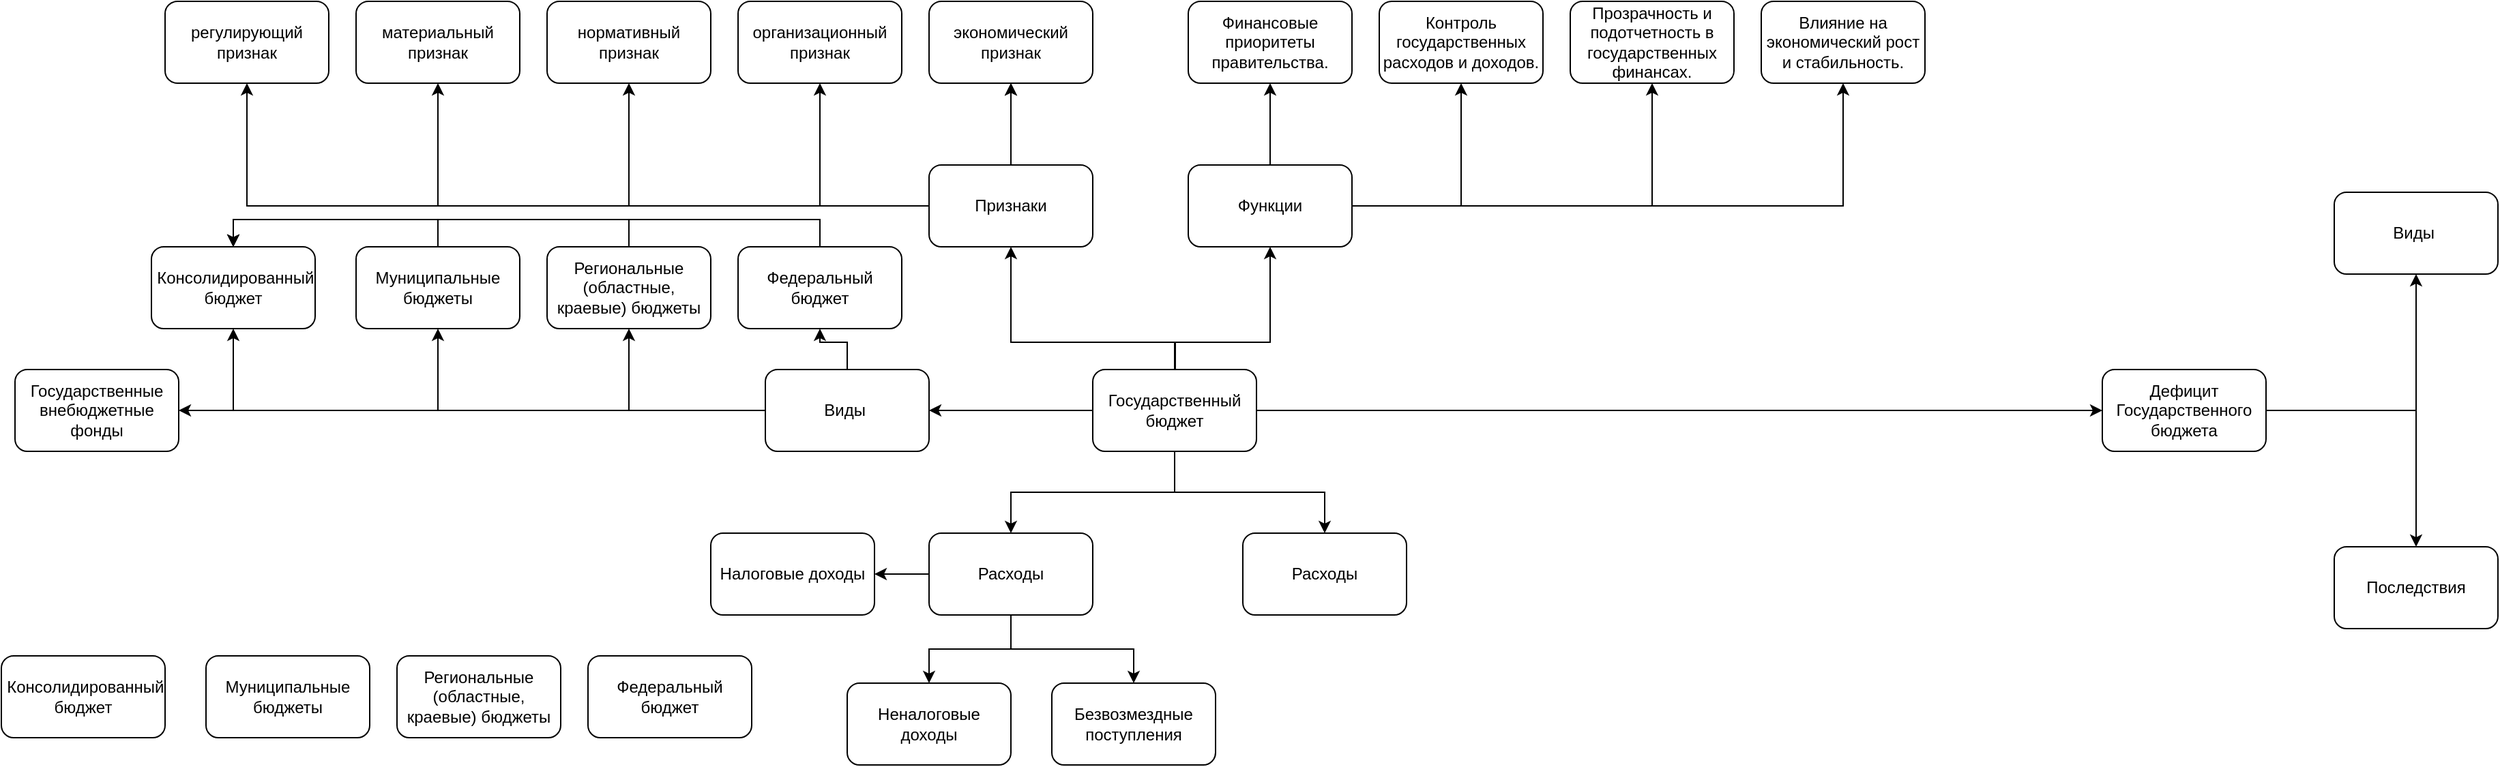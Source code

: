 <mxfile version="22.1.2" type="device" pages="2">
  <diagram name="Страница — 1" id="z-o_dpETZjHSUuHraW43">
    <mxGraphModel dx="1863" dy="1775" grid="1" gridSize="10" guides="1" tooltips="1" connect="1" arrows="1" fold="1" page="1" pageScale="1" pageWidth="827" pageHeight="1169" math="0" shadow="0">
      <root>
        <mxCell id="0" />
        <mxCell id="1" parent="0" />
        <mxCell id="DQZZiixQTLuT5hJCafT9-3" value="" style="edgeStyle=orthogonalEdgeStyle;rounded=0;orthogonalLoop=1;jettySize=auto;html=1;entryX=0.5;entryY=1;entryDx=0;entryDy=0;exitX=0.504;exitY=0.039;exitDx=0;exitDy=0;exitPerimeter=0;" parent="1" source="DQZZiixQTLuT5hJCafT9-1" target="DQZZiixQTLuT5hJCafT9-2" edge="1">
          <mxGeometry relative="1" as="geometry">
            <Array as="points">
              <mxPoint x="151" y="180" />
              <mxPoint x="30" y="180" />
            </Array>
          </mxGeometry>
        </mxCell>
        <mxCell id="DQZZiixQTLuT5hJCafT9-5" value="" style="edgeStyle=orthogonalEdgeStyle;rounded=0;orthogonalLoop=1;jettySize=auto;html=1;exitX=0.5;exitY=0;exitDx=0;exitDy=0;entryX=0.5;entryY=1;entryDx=0;entryDy=0;" parent="1" source="DQZZiixQTLuT5hJCafT9-1" target="DQZZiixQTLuT5hJCafT9-4" edge="1">
          <mxGeometry relative="1" as="geometry">
            <Array as="points">
              <mxPoint x="150" y="180" />
              <mxPoint x="220" y="180" />
            </Array>
          </mxGeometry>
        </mxCell>
        <mxCell id="DQZZiixQTLuT5hJCafT9-12" style="edgeStyle=orthogonalEdgeStyle;rounded=0;orthogonalLoop=1;jettySize=auto;html=1;entryX=0;entryY=0.5;entryDx=0;entryDy=0;" parent="1" source="DQZZiixQTLuT5hJCafT9-1" target="DQZZiixQTLuT5hJCafT9-9" edge="1">
          <mxGeometry relative="1" as="geometry" />
        </mxCell>
        <mxCell id="DQZZiixQTLuT5hJCafT9-16" style="edgeStyle=orthogonalEdgeStyle;rounded=0;orthogonalLoop=1;jettySize=auto;html=1;entryX=1;entryY=0.5;entryDx=0;entryDy=0;" parent="1" source="DQZZiixQTLuT5hJCafT9-1" target="DQZZiixQTLuT5hJCafT9-15" edge="1">
          <mxGeometry relative="1" as="geometry" />
        </mxCell>
        <mxCell id="DQZZiixQTLuT5hJCafT9-17" style="edgeStyle=orthogonalEdgeStyle;rounded=0;orthogonalLoop=1;jettySize=auto;html=1;" parent="1" source="DQZZiixQTLuT5hJCafT9-1" target="DQZZiixQTLuT5hJCafT9-6" edge="1">
          <mxGeometry relative="1" as="geometry" />
        </mxCell>
        <mxCell id="DQZZiixQTLuT5hJCafT9-18" style="edgeStyle=orthogonalEdgeStyle;rounded=0;orthogonalLoop=1;jettySize=auto;html=1;" parent="1" source="DQZZiixQTLuT5hJCafT9-1" target="DQZZiixQTLuT5hJCafT9-7" edge="1">
          <mxGeometry relative="1" as="geometry" />
        </mxCell>
        <mxCell id="DQZZiixQTLuT5hJCafT9-1" value="Государственный бюджет" style="rounded=1;whiteSpace=wrap;html=1;" parent="1" vertex="1">
          <mxGeometry x="90" y="200" width="120" height="60" as="geometry" />
        </mxCell>
        <mxCell id="DQZZiixQTLuT5hJCafT9-34" value="" style="edgeStyle=orthogonalEdgeStyle;rounded=0;orthogonalLoop=1;jettySize=auto;html=1;" parent="1" source="DQZZiixQTLuT5hJCafT9-2" target="DQZZiixQTLuT5hJCafT9-32" edge="1">
          <mxGeometry relative="1" as="geometry" />
        </mxCell>
        <mxCell id="DQZZiixQTLuT5hJCafT9-35" value="" style="edgeStyle=orthogonalEdgeStyle;rounded=0;orthogonalLoop=1;jettySize=auto;html=1;" parent="1" source="DQZZiixQTLuT5hJCafT9-2" target="DQZZiixQTLuT5hJCafT9-32" edge="1">
          <mxGeometry relative="1" as="geometry" />
        </mxCell>
        <mxCell id="DQZZiixQTLuT5hJCafT9-36" style="edgeStyle=orthogonalEdgeStyle;rounded=0;orthogonalLoop=1;jettySize=auto;html=1;entryX=0.5;entryY=1;entryDx=0;entryDy=0;" parent="1" source="DQZZiixQTLuT5hJCafT9-2" target="DQZZiixQTLuT5hJCafT9-31" edge="1">
          <mxGeometry relative="1" as="geometry" />
        </mxCell>
        <mxCell id="DQZZiixQTLuT5hJCafT9-37" style="edgeStyle=orthogonalEdgeStyle;rounded=0;orthogonalLoop=1;jettySize=auto;html=1;" parent="1" source="DQZZiixQTLuT5hJCafT9-2" target="DQZZiixQTLuT5hJCafT9-30" edge="1">
          <mxGeometry relative="1" as="geometry" />
        </mxCell>
        <mxCell id="DQZZiixQTLuT5hJCafT9-38" style="edgeStyle=orthogonalEdgeStyle;rounded=0;orthogonalLoop=1;jettySize=auto;html=1;entryX=0.5;entryY=1;entryDx=0;entryDy=0;" parent="1" source="DQZZiixQTLuT5hJCafT9-2" target="DQZZiixQTLuT5hJCafT9-29" edge="1">
          <mxGeometry relative="1" as="geometry" />
        </mxCell>
        <mxCell id="DQZZiixQTLuT5hJCafT9-39" style="edgeStyle=orthogonalEdgeStyle;rounded=0;orthogonalLoop=1;jettySize=auto;html=1;" parent="1" source="DQZZiixQTLuT5hJCafT9-2" target="DQZZiixQTLuT5hJCafT9-33" edge="1">
          <mxGeometry relative="1" as="geometry" />
        </mxCell>
        <mxCell id="DQZZiixQTLuT5hJCafT9-2" value="Признаки" style="rounded=1;whiteSpace=wrap;html=1;" parent="1" vertex="1">
          <mxGeometry x="-30" y="50" width="120" height="60" as="geometry" />
        </mxCell>
        <mxCell id="DQZZiixQTLuT5hJCafT9-25" style="edgeStyle=orthogonalEdgeStyle;rounded=0;orthogonalLoop=1;jettySize=auto;html=1;entryX=0.5;entryY=1;entryDx=0;entryDy=0;" parent="1" source="DQZZiixQTLuT5hJCafT9-4" target="DQZZiixQTLuT5hJCafT9-19" edge="1">
          <mxGeometry relative="1" as="geometry" />
        </mxCell>
        <mxCell id="DQZZiixQTLuT5hJCafT9-26" style="edgeStyle=orthogonalEdgeStyle;rounded=0;orthogonalLoop=1;jettySize=auto;html=1;entryX=0.5;entryY=1;entryDx=0;entryDy=0;" parent="1" source="DQZZiixQTLuT5hJCafT9-4" target="DQZZiixQTLuT5hJCafT9-20" edge="1">
          <mxGeometry relative="1" as="geometry">
            <Array as="points">
              <mxPoint x="360" y="80" />
            </Array>
          </mxGeometry>
        </mxCell>
        <mxCell id="DQZZiixQTLuT5hJCafT9-27" style="edgeStyle=orthogonalEdgeStyle;rounded=0;orthogonalLoop=1;jettySize=auto;html=1;" parent="1" source="DQZZiixQTLuT5hJCafT9-4" target="DQZZiixQTLuT5hJCafT9-21" edge="1">
          <mxGeometry relative="1" as="geometry" />
        </mxCell>
        <mxCell id="DQZZiixQTLuT5hJCafT9-28" style="edgeStyle=orthogonalEdgeStyle;rounded=0;orthogonalLoop=1;jettySize=auto;html=1;entryX=0.5;entryY=1;entryDx=0;entryDy=0;" parent="1" source="DQZZiixQTLuT5hJCafT9-4" target="DQZZiixQTLuT5hJCafT9-24" edge="1">
          <mxGeometry relative="1" as="geometry">
            <Array as="points">
              <mxPoint x="640" y="80" />
            </Array>
          </mxGeometry>
        </mxCell>
        <mxCell id="DQZZiixQTLuT5hJCafT9-4" value="Функции" style="rounded=1;whiteSpace=wrap;html=1;" parent="1" vertex="1">
          <mxGeometry x="160" y="50" width="120" height="60" as="geometry" />
        </mxCell>
        <mxCell id="DQZZiixQTLuT5hJCafT9-57" style="edgeStyle=orthogonalEdgeStyle;rounded=0;orthogonalLoop=1;jettySize=auto;html=1;entryX=0.5;entryY=0;entryDx=0;entryDy=0;" parent="1" source="DQZZiixQTLuT5hJCafT9-6" target="DQZZiixQTLuT5hJCafT9-55" edge="1">
          <mxGeometry relative="1" as="geometry" />
        </mxCell>
        <mxCell id="DQZZiixQTLuT5hJCafT9-58" style="edgeStyle=orthogonalEdgeStyle;rounded=0;orthogonalLoop=1;jettySize=auto;html=1;entryX=0.5;entryY=0;entryDx=0;entryDy=0;" parent="1" source="DQZZiixQTLuT5hJCafT9-6" target="DQZZiixQTLuT5hJCafT9-56" edge="1">
          <mxGeometry relative="1" as="geometry" />
        </mxCell>
        <mxCell id="DQZZiixQTLuT5hJCafT9-60" value="" style="edgeStyle=orthogonalEdgeStyle;rounded=0;orthogonalLoop=1;jettySize=auto;html=1;" parent="1" source="DQZZiixQTLuT5hJCafT9-6" target="DQZZiixQTLuT5hJCafT9-54" edge="1">
          <mxGeometry relative="1" as="geometry" />
        </mxCell>
        <mxCell id="DQZZiixQTLuT5hJCafT9-6" value="Расходы" style="rounded=1;whiteSpace=wrap;html=1;" parent="1" vertex="1">
          <mxGeometry x="-30" y="320" width="120" height="60" as="geometry" />
        </mxCell>
        <mxCell id="DQZZiixQTLuT5hJCafT9-7" value="Расходы" style="rounded=1;whiteSpace=wrap;html=1;" parent="1" vertex="1">
          <mxGeometry x="200" y="320" width="120" height="60" as="geometry" />
        </mxCell>
        <mxCell id="DQZZiixQTLuT5hJCafT9-13" style="edgeStyle=orthogonalEdgeStyle;rounded=0;orthogonalLoop=1;jettySize=auto;html=1;entryX=0.5;entryY=1;entryDx=0;entryDy=0;" parent="1" source="DQZZiixQTLuT5hJCafT9-9" target="DQZZiixQTLuT5hJCafT9-11" edge="1">
          <mxGeometry relative="1" as="geometry" />
        </mxCell>
        <mxCell id="DQZZiixQTLuT5hJCafT9-14" style="edgeStyle=orthogonalEdgeStyle;rounded=0;orthogonalLoop=1;jettySize=auto;html=1;" parent="1" source="DQZZiixQTLuT5hJCafT9-9" target="DQZZiixQTLuT5hJCafT9-10" edge="1">
          <mxGeometry relative="1" as="geometry" />
        </mxCell>
        <mxCell id="DQZZiixQTLuT5hJCafT9-9" value="Дефицит Государственного бюджета" style="rounded=1;whiteSpace=wrap;html=1;" parent="1" vertex="1">
          <mxGeometry x="830" y="200" width="120" height="60" as="geometry" />
        </mxCell>
        <mxCell id="DQZZiixQTLuT5hJCafT9-10" value="Последствия" style="rounded=1;whiteSpace=wrap;html=1;" parent="1" vertex="1">
          <mxGeometry x="1000" y="330" width="120" height="60" as="geometry" />
        </mxCell>
        <mxCell id="DQZZiixQTLuT5hJCafT9-11" value="Виды&amp;nbsp;" style="rounded=1;whiteSpace=wrap;html=1;" parent="1" vertex="1">
          <mxGeometry x="1000" y="70" width="120" height="60" as="geometry" />
        </mxCell>
        <mxCell id="DQZZiixQTLuT5hJCafT9-44" style="edgeStyle=orthogonalEdgeStyle;rounded=0;orthogonalLoop=1;jettySize=auto;html=1;entryX=0.5;entryY=1;entryDx=0;entryDy=0;" parent="1" source="DQZZiixQTLuT5hJCafT9-15" target="DQZZiixQTLuT5hJCafT9-43" edge="1">
          <mxGeometry relative="1" as="geometry" />
        </mxCell>
        <mxCell id="DQZZiixQTLuT5hJCafT9-45" style="edgeStyle=orthogonalEdgeStyle;rounded=0;orthogonalLoop=1;jettySize=auto;html=1;" parent="1" source="DQZZiixQTLuT5hJCafT9-15" target="DQZZiixQTLuT5hJCafT9-42" edge="1">
          <mxGeometry relative="1" as="geometry" />
        </mxCell>
        <mxCell id="DQZZiixQTLuT5hJCafT9-47" style="edgeStyle=orthogonalEdgeStyle;rounded=0;orthogonalLoop=1;jettySize=auto;html=1;entryX=0.5;entryY=1;entryDx=0;entryDy=0;" parent="1" source="DQZZiixQTLuT5hJCafT9-15" target="DQZZiixQTLuT5hJCafT9-41" edge="1">
          <mxGeometry relative="1" as="geometry" />
        </mxCell>
        <mxCell id="DQZZiixQTLuT5hJCafT9-48" style="edgeStyle=orthogonalEdgeStyle;rounded=0;orthogonalLoop=1;jettySize=auto;html=1;" parent="1" source="DQZZiixQTLuT5hJCafT9-15" target="DQZZiixQTLuT5hJCafT9-40" edge="1">
          <mxGeometry relative="1" as="geometry" />
        </mxCell>
        <mxCell id="DQZZiixQTLuT5hJCafT9-50" style="edgeStyle=orthogonalEdgeStyle;rounded=0;orthogonalLoop=1;jettySize=auto;html=1;entryX=0.5;entryY=1;entryDx=0;entryDy=0;" parent="1" source="DQZZiixQTLuT5hJCafT9-15" target="DQZZiixQTLuT5hJCafT9-49" edge="1">
          <mxGeometry relative="1" as="geometry">
            <mxPoint x="-580" y="180" as="targetPoint" />
            <Array as="points">
              <mxPoint x="-540" y="230" />
            </Array>
          </mxGeometry>
        </mxCell>
        <mxCell id="DQZZiixQTLuT5hJCafT9-15" value="Виды&amp;nbsp;" style="rounded=1;whiteSpace=wrap;html=1;" parent="1" vertex="1">
          <mxGeometry x="-150" y="200" width="120" height="60" as="geometry" />
        </mxCell>
        <mxCell id="DQZZiixQTLuT5hJCafT9-19" value="Финансовые приоритеты правительства." style="rounded=1;whiteSpace=wrap;html=1;" parent="1" vertex="1">
          <mxGeometry x="160" y="-70" width="120" height="60" as="geometry" />
        </mxCell>
        <mxCell id="DQZZiixQTLuT5hJCafT9-20" value="Контроль государственных расходов и доходов." style="rounded=1;whiteSpace=wrap;html=1;" parent="1" vertex="1">
          <mxGeometry x="300" y="-70" width="120" height="60" as="geometry" />
        </mxCell>
        <mxCell id="DQZZiixQTLuT5hJCafT9-21" value="Прозрачность и подотчетность в государственных финансах." style="rounded=1;whiteSpace=wrap;html=1;" parent="1" vertex="1">
          <mxGeometry x="440" y="-70" width="120" height="60" as="geometry" />
        </mxCell>
        <mxCell id="DQZZiixQTLuT5hJCafT9-24" value="Влияние на экономический рост и стабильность." style="rounded=1;whiteSpace=wrap;html=1;" parent="1" vertex="1">
          <mxGeometry x="580" y="-70" width="120" height="60" as="geometry" />
        </mxCell>
        <mxCell id="DQZZiixQTLuT5hJCafT9-29" value="материальный признак" style="rounded=1;whiteSpace=wrap;html=1;" parent="1" vertex="1">
          <mxGeometry x="-450" y="-70" width="120" height="60" as="geometry" />
        </mxCell>
        <mxCell id="DQZZiixQTLuT5hJCafT9-30" value="нормативный признак" style="rounded=1;whiteSpace=wrap;html=1;" parent="1" vertex="1">
          <mxGeometry x="-310" y="-70" width="120" height="60" as="geometry" />
        </mxCell>
        <mxCell id="DQZZiixQTLuT5hJCafT9-31" value="организационный признак" style="rounded=1;whiteSpace=wrap;html=1;" parent="1" vertex="1">
          <mxGeometry x="-170" y="-70" width="120" height="60" as="geometry" />
        </mxCell>
        <mxCell id="DQZZiixQTLuT5hJCafT9-32" value="экономический признак" style="rounded=1;whiteSpace=wrap;html=1;" parent="1" vertex="1">
          <mxGeometry x="-30" y="-70" width="120" height="60" as="geometry" />
        </mxCell>
        <mxCell id="DQZZiixQTLuT5hJCafT9-33" value="регулирующий признак" style="rounded=1;whiteSpace=wrap;html=1;" parent="1" vertex="1">
          <mxGeometry x="-590" y="-70" width="120" height="60" as="geometry" />
        </mxCell>
        <mxCell id="DQZZiixQTLuT5hJCafT9-40" value="Государственные внебюджетные фонды" style="rounded=1;whiteSpace=wrap;html=1;" parent="1" vertex="1">
          <mxGeometry x="-700" y="200" width="120" height="60" as="geometry" />
        </mxCell>
        <mxCell id="DQZZiixQTLuT5hJCafT9-53" style="edgeStyle=orthogonalEdgeStyle;rounded=0;orthogonalLoop=1;jettySize=auto;html=1;entryX=0.5;entryY=0;entryDx=0;entryDy=0;" parent="1" source="DQZZiixQTLuT5hJCafT9-41" target="DQZZiixQTLuT5hJCafT9-49" edge="1">
          <mxGeometry relative="1" as="geometry">
            <Array as="points">
              <mxPoint x="-390" y="90" />
              <mxPoint x="-540" y="90" />
            </Array>
          </mxGeometry>
        </mxCell>
        <mxCell id="DQZZiixQTLuT5hJCafT9-41" value="Муниципальные бюджеты" style="rounded=1;whiteSpace=wrap;html=1;" parent="1" vertex="1">
          <mxGeometry x="-450" y="110" width="120" height="60" as="geometry" />
        </mxCell>
        <mxCell id="DQZZiixQTLuT5hJCafT9-52" style="edgeStyle=orthogonalEdgeStyle;rounded=0;orthogonalLoop=1;jettySize=auto;html=1;entryX=0.5;entryY=0;entryDx=0;entryDy=0;" parent="1" source="DQZZiixQTLuT5hJCafT9-42" target="DQZZiixQTLuT5hJCafT9-49" edge="1">
          <mxGeometry relative="1" as="geometry">
            <Array as="points">
              <mxPoint x="-250" y="90" />
              <mxPoint x="-540" y="90" />
            </Array>
          </mxGeometry>
        </mxCell>
        <mxCell id="DQZZiixQTLuT5hJCafT9-42" value="Региональные (областные, краевые) бюджеты" style="rounded=1;whiteSpace=wrap;html=1;" parent="1" vertex="1">
          <mxGeometry x="-310" y="110" width="120" height="60" as="geometry" />
        </mxCell>
        <mxCell id="DQZZiixQTLuT5hJCafT9-51" style="edgeStyle=orthogonalEdgeStyle;rounded=0;orthogonalLoop=1;jettySize=auto;html=1;entryX=0.5;entryY=0;entryDx=0;entryDy=0;" parent="1" source="DQZZiixQTLuT5hJCafT9-43" target="DQZZiixQTLuT5hJCafT9-49" edge="1">
          <mxGeometry relative="1" as="geometry">
            <Array as="points">
              <mxPoint x="-110" y="90" />
              <mxPoint x="-540" y="90" />
            </Array>
          </mxGeometry>
        </mxCell>
        <mxCell id="DQZZiixQTLuT5hJCafT9-43" value="Федеральный бюджет" style="rounded=1;whiteSpace=wrap;html=1;" parent="1" vertex="1">
          <mxGeometry x="-170" y="110" width="120" height="60" as="geometry" />
        </mxCell>
        <mxCell id="DQZZiixQTLuT5hJCafT9-49" value="&amp;nbsp;Консолидированный бюджет" style="rounded=1;whiteSpace=wrap;html=1;" parent="1" vertex="1">
          <mxGeometry x="-600" y="110" width="120" height="60" as="geometry" />
        </mxCell>
        <mxCell id="DQZZiixQTLuT5hJCafT9-54" value="Налоговые доходы" style="rounded=1;whiteSpace=wrap;html=1;" parent="1" vertex="1">
          <mxGeometry x="-190" y="320" width="120" height="60" as="geometry" />
        </mxCell>
        <mxCell id="DQZZiixQTLuT5hJCafT9-55" value="Безвозмездные поступления" style="rounded=1;whiteSpace=wrap;html=1;" parent="1" vertex="1">
          <mxGeometry x="60" y="430" width="120" height="60" as="geometry" />
        </mxCell>
        <mxCell id="DQZZiixQTLuT5hJCafT9-56" value="Неналоговые доходы" style="rounded=1;whiteSpace=wrap;html=1;" parent="1" vertex="1">
          <mxGeometry x="-90" y="430" width="120" height="60" as="geometry" />
        </mxCell>
        <mxCell id="DQZZiixQTLuT5hJCafT9-61" value="Федеральный бюджет" style="rounded=1;whiteSpace=wrap;html=1;" parent="1" vertex="1">
          <mxGeometry x="-280" y="410" width="120" height="60" as="geometry" />
        </mxCell>
        <mxCell id="DQZZiixQTLuT5hJCafT9-62" value="Региональные (областные, краевые) бюджеты" style="rounded=1;whiteSpace=wrap;html=1;" parent="1" vertex="1">
          <mxGeometry x="-420" y="410" width="120" height="60" as="geometry" />
        </mxCell>
        <mxCell id="DQZZiixQTLuT5hJCafT9-63" value="Муниципальные бюджеты" style="rounded=1;whiteSpace=wrap;html=1;" parent="1" vertex="1">
          <mxGeometry x="-560" y="410" width="120" height="60" as="geometry" />
        </mxCell>
        <mxCell id="DQZZiixQTLuT5hJCafT9-64" value="&amp;nbsp;Консолидированный бюджет" style="rounded=1;whiteSpace=wrap;html=1;" parent="1" vertex="1">
          <mxGeometry x="-710" y="410" width="120" height="60" as="geometry" />
        </mxCell>
      </root>
    </mxGraphModel>
  </diagram>
  <diagram id="rf5xvIcOmt_7eSHyAXH8" name="Страница — 2">
    <mxGraphModel dx="1863" dy="606" grid="1" gridSize="10" guides="1" tooltips="1" connect="1" arrows="1" fold="1" page="1" pageScale="1" pageWidth="827" pageHeight="1169" math="0" shadow="0">
      <root>
        <mxCell id="0" />
        <mxCell id="1" parent="0" />
        <mxCell id="BfE1iQ-047-OJ5zsWS4T-8" style="edgeStyle=orthogonalEdgeStyle;orthogonalLoop=1;jettySize=auto;html=1;exitX=0;exitY=0.5;exitDx=0;exitDy=0;fontSize=20;curved=1;" parent="1" source="BfE1iQ-047-OJ5zsWS4T-1" target="BfE1iQ-047-OJ5zsWS4T-2" edge="1">
          <mxGeometry relative="1" as="geometry" />
        </mxCell>
        <mxCell id="BfE1iQ-047-OJ5zsWS4T-9" style="edgeStyle=orthogonalEdgeStyle;orthogonalLoop=1;jettySize=auto;html=1;fontSize=20;curved=1;" parent="1" source="BfE1iQ-047-OJ5zsWS4T-1" target="BfE1iQ-047-OJ5zsWS4T-5" edge="1">
          <mxGeometry relative="1" as="geometry" />
        </mxCell>
        <mxCell id="BfE1iQ-047-OJ5zsWS4T-10" style="edgeStyle=orthogonalEdgeStyle;orthogonalLoop=1;jettySize=auto;html=1;exitX=1;exitY=0.5;exitDx=0;exitDy=0;fontSize=20;curved=1;" parent="1" source="BfE1iQ-047-OJ5zsWS4T-1" target="BfE1iQ-047-OJ5zsWS4T-6" edge="1">
          <mxGeometry relative="1" as="geometry" />
        </mxCell>
        <mxCell id="BfE1iQ-047-OJ5zsWS4T-11" style="edgeStyle=orthogonalEdgeStyle;orthogonalLoop=1;jettySize=auto;html=1;exitX=1;exitY=0.5;exitDx=0;exitDy=0;fontSize=20;curved=1;" parent="1" source="BfE1iQ-047-OJ5zsWS4T-1" target="BfE1iQ-047-OJ5zsWS4T-7" edge="1">
          <mxGeometry relative="1" as="geometry" />
        </mxCell>
        <mxCell id="BfE1iQ-047-OJ5zsWS4T-27" style="edgeStyle=orthogonalEdgeStyle;shape=connector;rounded=1;orthogonalLoop=1;jettySize=auto;html=1;entryX=0.5;entryY=0;entryDx=0;entryDy=0;labelBackgroundColor=default;strokeColor=default;align=center;verticalAlign=middle;fontFamily=Helvetica;fontSize=20;fontColor=default;endArrow=classic;curved=1;" parent="1" source="BfE1iQ-047-OJ5zsWS4T-1" target="BfE1iQ-047-OJ5zsWS4T-12" edge="1">
          <mxGeometry relative="1" as="geometry" />
        </mxCell>
        <mxCell id="BfE1iQ-047-OJ5zsWS4T-1" value="" style="ellipse;whiteSpace=wrap;html=1;aspect=fixed;fontSize=20;" parent="1" vertex="1">
          <mxGeometry x="490" y="250" width="80" height="80" as="geometry" />
        </mxCell>
        <mxCell id="BfE1iQ-047-OJ5zsWS4T-15" value="" style="edgeStyle=orthogonalEdgeStyle;orthogonalLoop=1;jettySize=auto;html=1;curved=1;" parent="1" source="BfE1iQ-047-OJ5zsWS4T-2" target="BfE1iQ-047-OJ5zsWS4T-13" edge="1">
          <mxGeometry relative="1" as="geometry" />
        </mxCell>
        <mxCell id="BfE1iQ-047-OJ5zsWS4T-31" style="edgeStyle=orthogonalEdgeStyle;shape=connector;curved=1;rounded=1;orthogonalLoop=1;jettySize=auto;html=1;entryX=0.5;entryY=0;entryDx=0;entryDy=0;labelBackgroundColor=default;strokeColor=default;align=center;verticalAlign=middle;fontFamily=Helvetica;fontSize=20;fontColor=default;endArrow=classic;" parent="1" source="BfE1iQ-047-OJ5zsWS4T-2" target="BfE1iQ-047-OJ5zsWS4T-1" edge="1">
          <mxGeometry relative="1" as="geometry">
            <Array as="points">
              <mxPoint x="270" y="230" />
              <mxPoint x="530" y="230" />
            </Array>
          </mxGeometry>
        </mxCell>
        <mxCell id="BfE1iQ-047-OJ5zsWS4T-2" value="a" style="ellipse;whiteSpace=wrap;html=1;aspect=fixed;fontSize=20;" parent="1" vertex="1">
          <mxGeometry x="230" y="250" width="80" height="80" as="geometry" />
        </mxCell>
        <mxCell id="BfE1iQ-047-OJ5zsWS4T-24" style="edgeStyle=orthogonalEdgeStyle;shape=connector;rounded=1;orthogonalLoop=1;jettySize=auto;html=1;entryX=0.08;entryY=0.812;entryDx=0;entryDy=0;labelBackgroundColor=default;strokeColor=default;align=center;verticalAlign=middle;fontFamily=Helvetica;fontSize=20;fontColor=default;endArrow=classic;entryPerimeter=0;curved=1;" parent="1" source="BfE1iQ-047-OJ5zsWS4T-5" target="BfE1iQ-047-OJ5zsWS4T-1" edge="1">
          <mxGeometry relative="1" as="geometry" />
        </mxCell>
        <mxCell id="BfE1iQ-047-OJ5zsWS4T-5" value="b" style="ellipse;whiteSpace=wrap;html=1;aspect=fixed;fontSize=20;" parent="1" vertex="1">
          <mxGeometry x="380" y="460" width="80" height="80" as="geometry" />
        </mxCell>
        <mxCell id="BfE1iQ-047-OJ5zsWS4T-25" style="edgeStyle=orthogonalEdgeStyle;shape=connector;rounded=1;orthogonalLoop=1;jettySize=auto;html=1;labelBackgroundColor=default;strokeColor=default;align=center;verticalAlign=middle;fontFamily=Helvetica;fontSize=20;fontColor=default;endArrow=classic;entryX=1;entryY=1;entryDx=0;entryDy=0;curved=1;" parent="1" source="BfE1iQ-047-OJ5zsWS4T-6" target="BfE1iQ-047-OJ5zsWS4T-1" edge="1">
          <mxGeometry relative="1" as="geometry">
            <mxPoint x="530" y="340" as="targetPoint" />
          </mxGeometry>
        </mxCell>
        <mxCell id="BfE1iQ-047-OJ5zsWS4T-6" value="c" style="ellipse;whiteSpace=wrap;html=1;aspect=fixed;fontSize=20;" parent="1" vertex="1">
          <mxGeometry x="680" y="440" width="80" height="80" as="geometry" />
        </mxCell>
        <mxCell id="BfE1iQ-047-OJ5zsWS4T-26" style="edgeStyle=orthogonalEdgeStyle;shape=connector;rounded=1;orthogonalLoop=1;jettySize=auto;html=1;entryX=0.5;entryY=0;entryDx=0;entryDy=0;labelBackgroundColor=default;strokeColor=default;align=center;verticalAlign=middle;fontFamily=Helvetica;fontSize=20;fontColor=default;endArrow=classic;exitX=0.5;exitY=0;exitDx=0;exitDy=0;curved=1;" parent="1" source="BfE1iQ-047-OJ5zsWS4T-7" target="BfE1iQ-047-OJ5zsWS4T-1" edge="1">
          <mxGeometry relative="1" as="geometry" />
        </mxCell>
        <mxCell id="BfE1iQ-047-OJ5zsWS4T-7" value="d" style="ellipse;whiteSpace=wrap;html=1;aspect=fixed;fontSize=20;" parent="1" vertex="1">
          <mxGeometry x="690" y="250" width="80" height="80" as="geometry" />
        </mxCell>
        <mxCell id="BfE1iQ-047-OJ5zsWS4T-12" value="F" style="ellipse;whiteSpace=wrap;html=1;aspect=fixed;fontSize=20;" parent="1" vertex="1">
          <mxGeometry x="510" y="760" width="80" height="80" as="geometry" />
        </mxCell>
        <mxCell id="BfE1iQ-047-OJ5zsWS4T-29" style="shape=connector;rounded=1;orthogonalLoop=1;jettySize=auto;html=1;entryX=0;entryY=0.5;entryDx=0;entryDy=0;labelBackgroundColor=default;strokeColor=default;align=center;verticalAlign=middle;fontFamily=Helvetica;fontSize=20;fontColor=default;endArrow=classic;" parent="1" source="BfE1iQ-047-OJ5zsWS4T-13" target="BfE1iQ-047-OJ5zsWS4T-1" edge="1">
          <mxGeometry relative="1" as="geometry" />
        </mxCell>
        <mxCell id="BfE1iQ-047-OJ5zsWS4T-30" style="edgeStyle=orthogonalEdgeStyle;shape=connector;rounded=1;orthogonalLoop=1;jettySize=auto;html=1;labelBackgroundColor=default;strokeColor=default;align=center;verticalAlign=middle;fontFamily=Helvetica;fontSize=20;fontColor=default;endArrow=classic;curved=1;" parent="1" source="BfE1iQ-047-OJ5zsWS4T-13" target="BfE1iQ-047-OJ5zsWS4T-28" edge="1">
          <mxGeometry relative="1" as="geometry" />
        </mxCell>
        <mxCell id="BfE1iQ-047-OJ5zsWS4T-13" value="b" style="ellipse;whiteSpace=wrap;html=1;aspect=fixed;fontSize=20;" parent="1" vertex="1">
          <mxGeometry x="230" y="420" width="80" height="80" as="geometry" />
        </mxCell>
        <mxCell id="BfE1iQ-047-OJ5zsWS4T-28" value="c" style="ellipse;whiteSpace=wrap;html=1;aspect=fixed;fontSize=20;" parent="1" vertex="1">
          <mxGeometry x="230" y="770" width="80" height="80" as="geometry" />
        </mxCell>
        <mxCell id="BfE1iQ-047-OJ5zsWS4T-34" style="edgeStyle=orthogonalEdgeStyle;shape=connector;rounded=0;orthogonalLoop=1;jettySize=auto;html=1;labelBackgroundColor=default;strokeColor=default;align=center;verticalAlign=middle;fontFamily=Helvetica;fontSize=20;fontColor=default;endArrow=classic;exitX=0;exitY=0.5;exitDx=0;exitDy=0;entryX=0.5;entryY=0;entryDx=0;entryDy=0;" parent="1" source="BfE1iQ-047-OJ5zsWS4T-32" target="BfE1iQ-047-OJ5zsWS4T-32" edge="1">
          <mxGeometry relative="1" as="geometry">
            <mxPoint x="-120" y="500" as="targetPoint" />
            <Array as="points">
              <mxPoint x="-300" y="550" />
              <mxPoint x="-300" y="480" />
              <mxPoint x="-240" y="480" />
            </Array>
          </mxGeometry>
        </mxCell>
        <mxCell id="BfE1iQ-047-OJ5zsWS4T-40" value="b,c,d" style="edgeLabel;html=1;align=center;verticalAlign=middle;resizable=0;points=[];fontSize=20;fontFamily=Helvetica;fontColor=default;" parent="BfE1iQ-047-OJ5zsWS4T-34" vertex="1" connectable="0">
          <mxGeometry x="0.239" relative="1" as="geometry">
            <mxPoint x="-2" y="-20" as="offset" />
          </mxGeometry>
        </mxCell>
        <mxCell id="BfE1iQ-047-OJ5zsWS4T-36" value="" style="edgeStyle=orthogonalEdgeStyle;shape=connector;rounded=0;orthogonalLoop=1;jettySize=auto;html=1;labelBackgroundColor=default;strokeColor=default;align=center;verticalAlign=middle;fontFamily=Helvetica;fontSize=20;fontColor=default;endArrow=classic;" parent="1" source="BfE1iQ-047-OJ5zsWS4T-32" target="BfE1iQ-047-OJ5zsWS4T-35" edge="1">
          <mxGeometry relative="1" as="geometry">
            <Array as="points">
              <mxPoint x="-250" y="610" />
              <mxPoint x="-250" y="610" />
            </Array>
          </mxGeometry>
        </mxCell>
        <mxCell id="BfE1iQ-047-OJ5zsWS4T-38" value="a" style="edgeLabel;html=1;align=center;verticalAlign=middle;resizable=0;points=[];fontSize=20;fontFamily=Helvetica;fontColor=default;" parent="BfE1iQ-047-OJ5zsWS4T-36" vertex="1" connectable="0">
          <mxGeometry x="-0.182" y="-1" relative="1" as="geometry">
            <mxPoint x="-9" as="offset" />
          </mxGeometry>
        </mxCell>
        <mxCell id="BfE1iQ-047-OJ5zsWS4T-32" value="0F" style="ellipse;whiteSpace=wrap;html=1;aspect=fixed;fontSize=20;" parent="1" vertex="1">
          <mxGeometry x="-280" y="510" width="80" height="80" as="geometry" />
        </mxCell>
        <mxCell id="BfE1iQ-047-OJ5zsWS4T-37" value="" style="edgeStyle=orthogonalEdgeStyle;shape=connector;rounded=0;orthogonalLoop=1;jettySize=auto;html=1;labelBackgroundColor=default;strokeColor=default;align=center;verticalAlign=middle;fontFamily=Helvetica;fontSize=20;fontColor=default;endArrow=classic;" parent="1" source="BfE1iQ-047-OJ5zsWS4T-35" target="BfE1iQ-047-OJ5zsWS4T-32" edge="1">
          <mxGeometry relative="1" as="geometry">
            <Array as="points">
              <mxPoint x="-230" y="620" />
              <mxPoint x="-230" y="620" />
            </Array>
          </mxGeometry>
        </mxCell>
        <mxCell id="BfE1iQ-047-OJ5zsWS4T-39" value="c,d" style="edgeLabel;html=1;align=center;verticalAlign=middle;resizable=0;points=[];fontSize=20;fontFamily=Helvetica;fontColor=default;" parent="BfE1iQ-047-OJ5zsWS4T-37" vertex="1" connectable="0">
          <mxGeometry x="-0.138" y="-1" relative="1" as="geometry">
            <mxPoint x="29" y="-8" as="offset" />
          </mxGeometry>
        </mxCell>
        <mxCell id="BfE1iQ-047-OJ5zsWS4T-42" value="" style="edgeStyle=orthogonalEdgeStyle;shape=connector;rounded=0;orthogonalLoop=1;jettySize=auto;html=1;labelBackgroundColor=default;strokeColor=default;align=center;verticalAlign=middle;fontFamily=Helvetica;fontSize=20;fontColor=default;endArrow=classic;" parent="1" source="BfE1iQ-047-OJ5zsWS4T-35" target="BfE1iQ-047-OJ5zsWS4T-41" edge="1">
          <mxGeometry relative="1" as="geometry">
            <Array as="points">
              <mxPoint x="-240" y="750" />
              <mxPoint x="-240" y="750" />
            </Array>
          </mxGeometry>
        </mxCell>
        <mxCell id="BfE1iQ-047-OJ5zsWS4T-43" value="b" style="edgeLabel;html=1;align=center;verticalAlign=middle;resizable=0;points=[];fontSize=20;fontFamily=Helvetica;fontColor=default;" parent="BfE1iQ-047-OJ5zsWS4T-42" vertex="1" connectable="0">
          <mxGeometry x="-0.242" y="-2" relative="1" as="geometry">
            <mxPoint x="-8" as="offset" />
          </mxGeometry>
        </mxCell>
        <mxCell id="BfE1iQ-047-OJ5zsWS4T-35" value="1F" style="ellipse;whiteSpace=wrap;html=1;aspect=fixed;fontSize=20;" parent="1" vertex="1">
          <mxGeometry x="-280" y="640" width="80" height="80" as="geometry" />
        </mxCell>
        <mxCell id="BfE1iQ-047-OJ5zsWS4T-44" style="edgeStyle=orthogonalEdgeStyle;shape=connector;rounded=0;orthogonalLoop=1;jettySize=auto;html=1;exitX=1;exitY=0.5;exitDx=0;exitDy=0;entryX=1;entryY=0.5;entryDx=0;entryDy=0;labelBackgroundColor=default;strokeColor=default;align=center;verticalAlign=middle;fontFamily=Helvetica;fontSize=20;fontColor=default;endArrow=classic;" parent="1" source="BfE1iQ-047-OJ5zsWS4T-41" target="BfE1iQ-047-OJ5zsWS4T-32" edge="1">
          <mxGeometry relative="1" as="geometry">
            <Array as="points">
              <mxPoint x="-160" y="810" />
              <mxPoint x="-160" y="550" />
            </Array>
          </mxGeometry>
        </mxCell>
        <mxCell id="BfE1iQ-047-OJ5zsWS4T-45" value="a,b,d" style="edgeLabel;html=1;align=center;verticalAlign=middle;resizable=0;points=[];fontSize=20;fontFamily=Helvetica;fontColor=default;" parent="BfE1iQ-047-OJ5zsWS4T-44" vertex="1" connectable="0">
          <mxGeometry x="-0.209" y="1" relative="1" as="geometry">
            <mxPoint x="31" y="-35" as="offset" />
          </mxGeometry>
        </mxCell>
        <mxCell id="_p7_q_p8LONjfCQwgLzd-2" value="" style="edgeStyle=orthogonalEdgeStyle;rounded=0;orthogonalLoop=1;jettySize=auto;html=1;" edge="1" parent="1" source="BfE1iQ-047-OJ5zsWS4T-41" target="_p7_q_p8LONjfCQwgLzd-1">
          <mxGeometry relative="1" as="geometry">
            <Array as="points">
              <mxPoint x="-250" y="810" />
            </Array>
          </mxGeometry>
        </mxCell>
        <mxCell id="_p7_q_p8LONjfCQwgLzd-6" value="с" style="edgeLabel;html=1;align=center;verticalAlign=middle;resizable=0;points=[];fontSize=20;" vertex="1" connectable="0" parent="_p7_q_p8LONjfCQwgLzd-2">
          <mxGeometry x="-0.145" relative="1" as="geometry">
            <mxPoint y="-20" as="offset" />
          </mxGeometry>
        </mxCell>
        <mxCell id="BfE1iQ-047-OJ5zsWS4T-41" value="2F" style="ellipse;whiteSpace=wrap;html=1;aspect=fixed;fontSize=20;" parent="1" vertex="1">
          <mxGeometry x="-280" y="770" width="80" height="80" as="geometry" />
        </mxCell>
        <mxCell id="BfE1iQ-047-OJ5zsWS4T-52" style="edgeStyle=orthogonalEdgeStyle;shape=connector;rounded=0;orthogonalLoop=1;jettySize=auto;html=1;labelBackgroundColor=default;strokeColor=default;align=center;verticalAlign=middle;fontFamily=Helvetica;fontSize=20;fontColor=default;endArrow=classic;entryX=0;entryY=0;entryDx=0;entryDy=0;exitX=0;exitY=0.5;exitDx=0;exitDy=0;" parent="1" source="BfE1iQ-047-OJ5zsWS4T-35" target="BfE1iQ-047-OJ5zsWS4T-35" edge="1">
          <mxGeometry relative="1" as="geometry">
            <Array as="points">
              <mxPoint x="-300" y="680" />
              <mxPoint x="-300" y="630" />
              <mxPoint x="-268" y="630" />
            </Array>
          </mxGeometry>
        </mxCell>
        <mxCell id="BfE1iQ-047-OJ5zsWS4T-55" value="a" style="edgeLabel;html=1;align=center;verticalAlign=middle;resizable=0;points=[];fontSize=20;fontFamily=Helvetica;fontColor=default;" parent="BfE1iQ-047-OJ5zsWS4T-52" vertex="1" connectable="0">
          <mxGeometry x="-0.256" y="3" relative="1" as="geometry">
            <mxPoint x="-7" y="-11" as="offset" />
          </mxGeometry>
        </mxCell>
        <mxCell id="_p7_q_p8LONjfCQwgLzd-1" value="E" style="ellipse;whiteSpace=wrap;html=1;aspect=fixed;fontSize=20;" vertex="1" parent="1">
          <mxGeometry x="-440" y="770" width="80" height="80" as="geometry" />
        </mxCell>
        <mxCell id="_p7_q_p8LONjfCQwgLzd-7" style="edgeStyle=orthogonalEdgeStyle;shape=connector;rounded=0;orthogonalLoop=1;jettySize=auto;html=1;labelBackgroundColor=default;strokeColor=default;align=center;verticalAlign=middle;fontFamily=Helvetica;fontSize=20;fontColor=default;endArrow=classic;exitX=0;exitY=0.5;exitDx=0;exitDy=0;entryX=0.5;entryY=0;entryDx=0;entryDy=0;" edge="1" parent="1">
          <mxGeometry relative="1" as="geometry">
            <mxPoint x="-400" y="770" as="targetPoint" />
            <Array as="points">
              <mxPoint x="-460" y="810" />
              <mxPoint x="-460" y="740" />
              <mxPoint x="-400" y="740" />
            </Array>
            <mxPoint x="-440" y="810" as="sourcePoint" />
          </mxGeometry>
        </mxCell>
        <mxCell id="_p7_q_p8LONjfCQwgLzd-8" value="a,b,c,d" style="edgeLabel;html=1;align=center;verticalAlign=middle;resizable=0;points=[];fontSize=20;fontFamily=Helvetica;fontColor=default;" vertex="1" connectable="0" parent="_p7_q_p8LONjfCQwgLzd-7">
          <mxGeometry x="0.239" relative="1" as="geometry">
            <mxPoint x="-2" y="-20" as="offset" />
          </mxGeometry>
        </mxCell>
      </root>
    </mxGraphModel>
  </diagram>
</mxfile>
